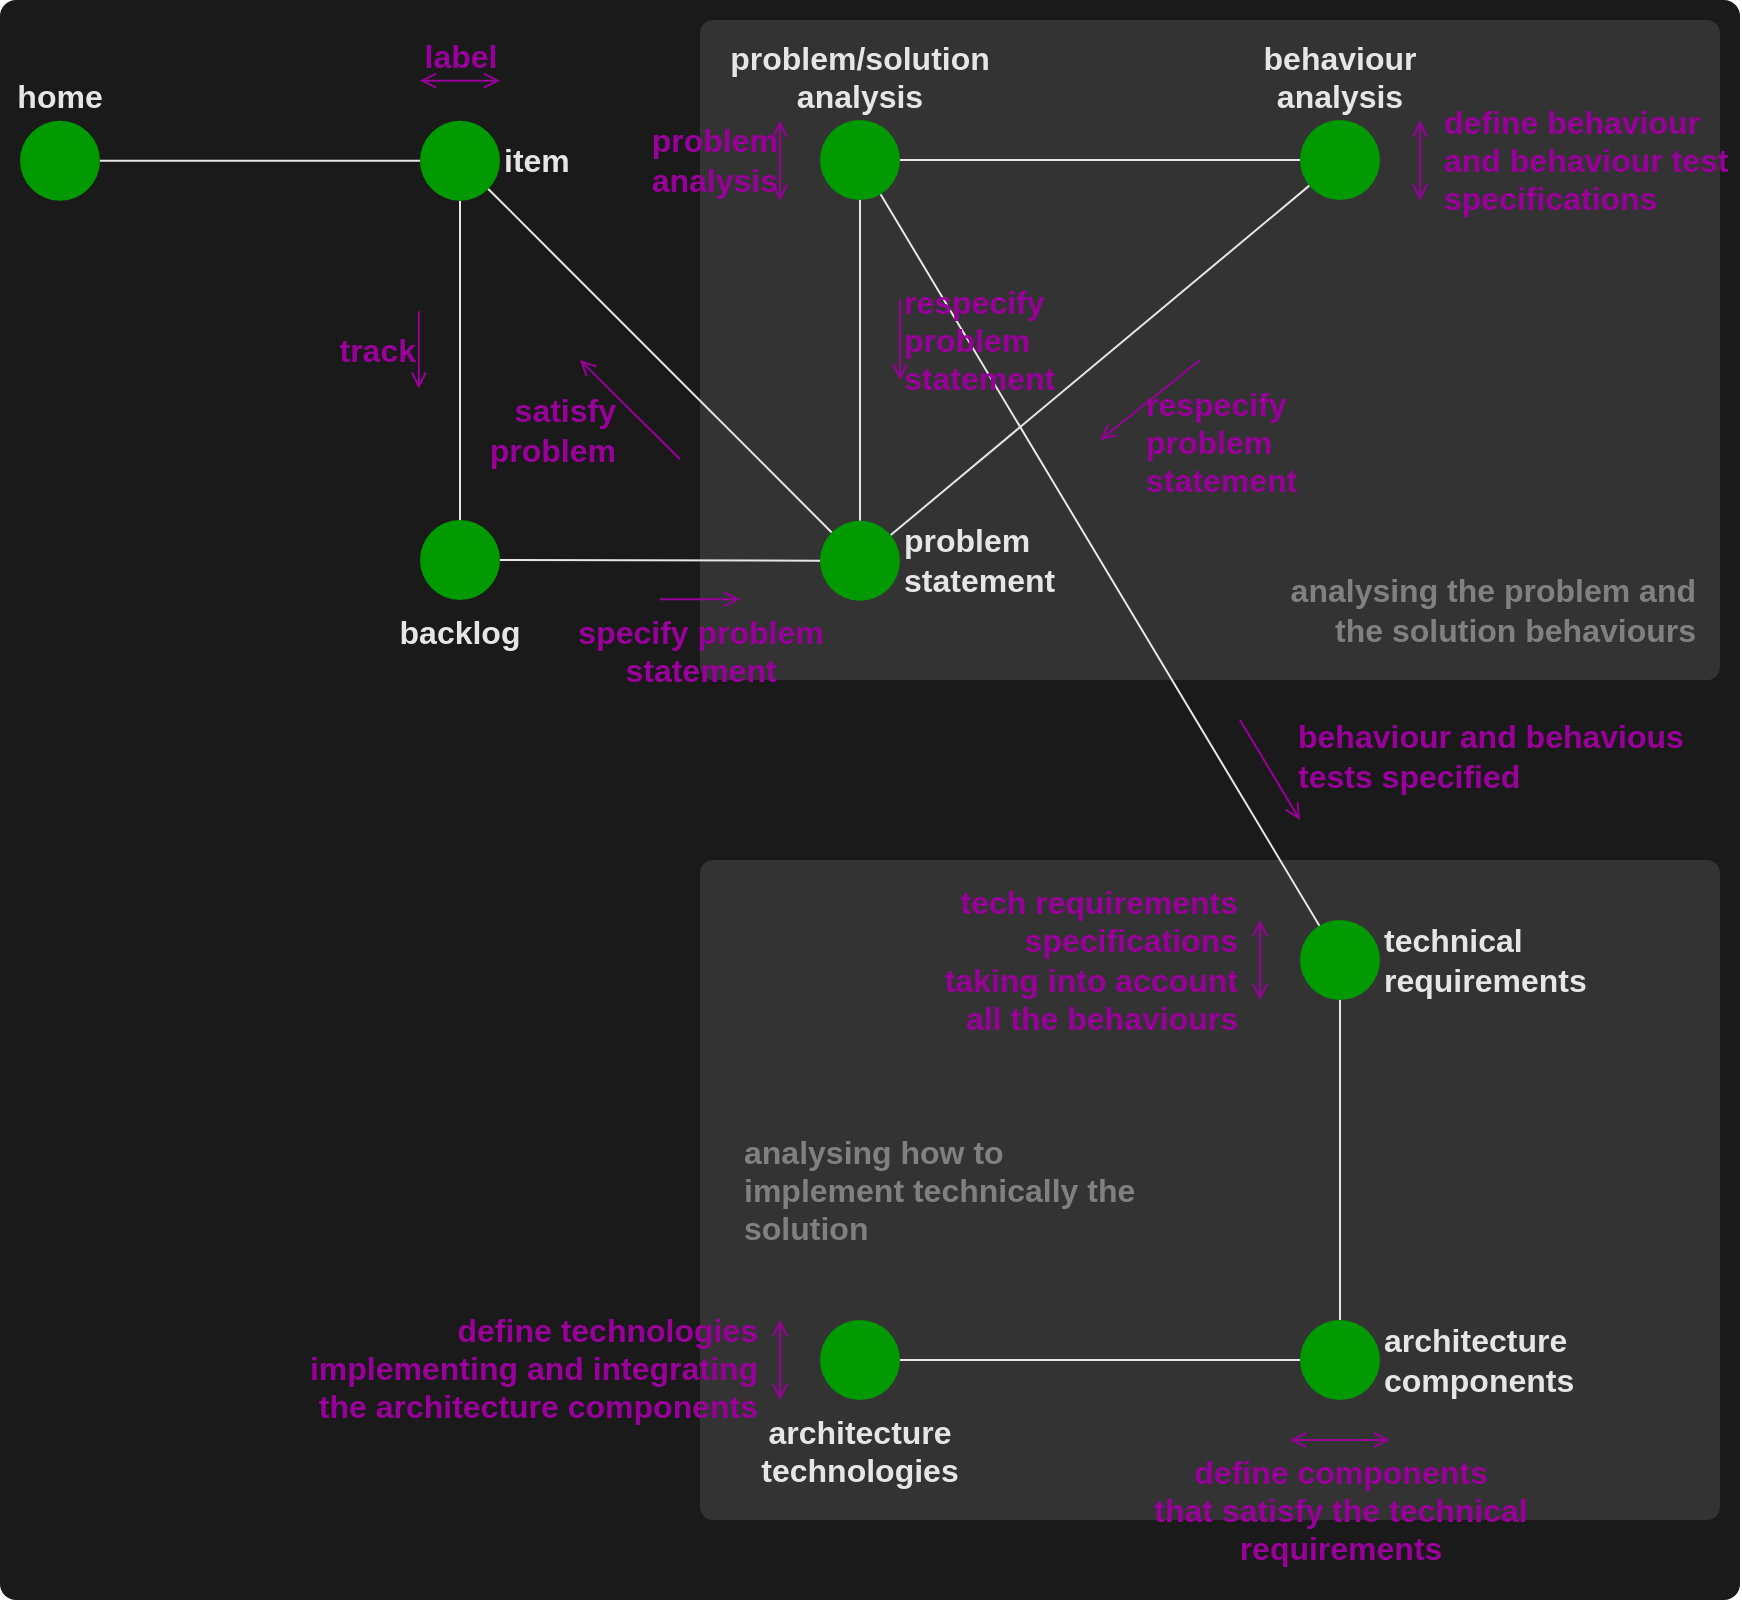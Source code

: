 <mxfile>
    <diagram id="lGy_aRZlCkoorKvYk23n" name="problem-analysis-flow">
        <mxGraphModel dx="4455" dy="5391" grid="1" gridSize="10" guides="1" tooltips="1" connect="1" arrows="1" fold="1" page="1" pageScale="1" pageWidth="3300" pageHeight="4681" math="0" shadow="0">
            <root>
                <mxCell id="0"/>
                <mxCell id="1" parent="0"/>
                <mxCell id="36" value="" style="rounded=1;whiteSpace=wrap;html=1;fontColor=#FFFF00;fillColor=#1A1A1A;strokeColor=none;arcSize=1;fontSize=16;fontStyle=1" parent="1" vertex="1">
                    <mxGeometry x="-130" y="-100" width="870" height="800" as="geometry"/>
                </mxCell>
                <mxCell id="44" value="" style="rounded=1;whiteSpace=wrap;html=1;fontColor=#FFFF00;fillColor=#333333;strokeColor=none;arcSize=2;fontSize=16;fontStyle=1" parent="1" vertex="1">
                    <mxGeometry x="220" y="330" width="510" height="330" as="geometry"/>
                </mxCell>
                <mxCell id="20" value="" style="rounded=1;whiteSpace=wrap;html=1;fontColor=#FFFF00;fillColor=#333333;strokeColor=none;arcSize=2;fontSize=16;fontStyle=1" parent="1" vertex="1">
                    <mxGeometry x="220" y="-90" width="510" height="330" as="geometry"/>
                </mxCell>
                <mxCell id="8" style="edgeStyle=none;html=1;endArrow=none;endFill=0;fontStyle=1;fontSize=16;strokeColor=#E6E6E6;" parent="1" source="2" target="4" edge="1">
                    <mxGeometry relative="1" as="geometry"/>
                </mxCell>
                <mxCell id="2" value="&lt;span style=&quot;font-size: 16px;&quot;&gt;home&lt;/span&gt;" style="ellipse;whiteSpace=wrap;html=1;aspect=fixed;strokeColor=none;fillColor=#009900;verticalAlign=bottom;labelPosition=center;verticalLabelPosition=top;align=center;fontSize=16;fontStyle=1;fontColor=#E6E6E6;" parent="1" vertex="1">
                    <mxGeometry x="-120" y="-39.66" width="40" height="40" as="geometry"/>
                </mxCell>
                <mxCell id="9" style="edgeStyle=none;html=1;endArrow=none;endFill=0;fontStyle=1;fontSize=16;strokeColor=#E6E6E6;" parent="1" source="4" target="29" edge="1">
                    <mxGeometry relative="1" as="geometry"/>
                </mxCell>
                <mxCell id="4" value="&lt;span style=&quot;font-size: 16px;&quot;&gt;item&lt;/span&gt;" style="ellipse;whiteSpace=wrap;html=1;aspect=fixed;strokeColor=none;fillColor=#009900;verticalAlign=middle;labelPosition=right;verticalLabelPosition=middle;align=left;fontSize=16;fontStyle=1;fontColor=#E6E6E6;" parent="1" vertex="1">
                    <mxGeometry x="80" y="-39.66" width="40" height="40" as="geometry"/>
                </mxCell>
                <mxCell id="10" style="edgeStyle=none;html=1;endArrow=none;endFill=0;fontStyle=1;fontSize=16;strokeColor=#E6E6E6;" parent="1" source="5" target="6" edge="1">
                    <mxGeometry relative="1" as="geometry"/>
                </mxCell>
                <mxCell id="15" style="edgeStyle=none;html=1;endArrow=none;endFill=0;fontStyle=1;fontSize=16;strokeColor=#E6E6E6;" parent="1" source="6" target="13" edge="1">
                    <mxGeometry relative="1" as="geometry"/>
                </mxCell>
                <mxCell id="34" style="edgeStyle=none;html=1;startArrow=none;startFill=0;endArrow=none;endFill=0;fontSize=16;fontStyle=1;strokeColor=#E6E6E6;" parent="1" source="5" target="4" edge="1">
                    <mxGeometry relative="1" as="geometry"/>
                </mxCell>
                <mxCell id="5" value="&lt;span style=&quot;font-size: 16px;&quot;&gt;problem&lt;br style=&quot;font-size: 16px;&quot;&gt;statement&lt;br style=&quot;font-size: 16px;&quot;&gt;&lt;/span&gt;" style="ellipse;whiteSpace=wrap;html=1;aspect=fixed;strokeColor=none;fillColor=#009900;verticalAlign=middle;labelPosition=right;verticalLabelPosition=middle;align=left;fontSize=16;fontStyle=1;fontColor=#E6E6E6;" parent="1" vertex="1">
                    <mxGeometry x="280" y="160.35" width="40" height="40" as="geometry"/>
                </mxCell>
                <mxCell id="11" style="edgeStyle=none;html=1;endArrow=none;endFill=0;fontStyle=1;fontSize=16;strokeColor=#E6E6E6;" parent="1" source="6" target="7" edge="1">
                    <mxGeometry relative="1" as="geometry"/>
                </mxCell>
                <mxCell id="6" value="&lt;span style=&quot;font-size: 16px;&quot;&gt;problem/solution&lt;br style=&quot;font-size: 16px;&quot;&gt;analysis&lt;br style=&quot;font-size: 16px;&quot;&gt;&lt;/span&gt;" style="ellipse;whiteSpace=wrap;html=1;aspect=fixed;strokeColor=none;fillColor=#009900;verticalAlign=bottom;labelPosition=center;verticalLabelPosition=top;align=center;fontSize=16;fontStyle=1;fontColor=#E6E6E6;" parent="1" vertex="1">
                    <mxGeometry x="280" y="-40" width="40" height="40" as="geometry"/>
                </mxCell>
                <mxCell id="12" style="edgeStyle=none;html=1;endArrow=none;endFill=0;fontStyle=1;fontSize=16;strokeColor=#E6E6E6;" parent="1" source="7" target="5" edge="1">
                    <mxGeometry relative="1" as="geometry"/>
                </mxCell>
                <mxCell id="7" value="&lt;span style=&quot;font-size: 16px;&quot;&gt;behaviour&lt;br style=&quot;font-size: 16px;&quot;&gt;analysis&lt;br style=&quot;font-size: 16px;&quot;&gt;&lt;/span&gt;" style="ellipse;whiteSpace=wrap;html=1;aspect=fixed;strokeColor=none;fillColor=#009900;verticalAlign=bottom;labelPosition=center;verticalLabelPosition=top;align=center;fontSize=16;fontStyle=1;fontColor=#E6E6E6;" parent="1" vertex="1">
                    <mxGeometry x="520" y="-40" width="40" height="40" as="geometry"/>
                </mxCell>
                <mxCell id="39" style="edgeStyle=none;html=1;endArrow=none;endFill=0;strokeColor=#E6E6E6;" parent="1" source="13" target="38" edge="1">
                    <mxGeometry relative="1" as="geometry"/>
                </mxCell>
                <mxCell id="13" value="&lt;span style=&quot;font-size: 16px&quot;&gt;technical requirements&lt;br style=&quot;font-size: 16px&quot;&gt;&lt;/span&gt;" style="ellipse;whiteSpace=wrap;html=1;aspect=fixed;strokeColor=none;fillColor=#009900;verticalAlign=middle;labelPosition=right;verticalLabelPosition=middle;align=left;fontSize=16;fontStyle=1;fontColor=#E6E6E6;" parent="1" vertex="1">
                    <mxGeometry x="520" y="360" width="40" height="40" as="geometry"/>
                </mxCell>
                <mxCell id="18" value="label" style="endArrow=open;html=1;endFill=0;verticalAlign=bottom;labelBackgroundColor=none;fontColor=#990099;strokeColor=#990099;startArrow=open;startFill=0;fontStyle=1;labelPosition=center;verticalLabelPosition=top;align=center;fontSize=16;" parent="1" edge="1">
                    <mxGeometry width="50" height="50" relative="1" as="geometry">
                        <mxPoint x="80" y="-59.66" as="sourcePoint"/>
                        <mxPoint x="120" y="-59.66" as="targetPoint"/>
                    </mxGeometry>
                </mxCell>
                <mxCell id="19" value="track" style="endArrow=open;html=1;endFill=0;verticalAlign=middle;labelBackgroundColor=none;fontColor=#990099;strokeColor=#990099;fontStyle=1;labelPosition=left;verticalLabelPosition=middle;align=right;fontSize=16;" parent="1" edge="1">
                    <mxGeometry width="50" height="50" relative="1" as="geometry">
                        <mxPoint x="79.43" y="55.63" as="sourcePoint"/>
                        <mxPoint x="79.43" y="94.37" as="targetPoint"/>
                    </mxGeometry>
                </mxCell>
                <mxCell id="22" value="analysing the problem and the solution behaviours" style="text;html=1;strokeColor=none;fillColor=none;align=right;verticalAlign=middle;whiteSpace=wrap;rounded=0;dashed=1;fontColor=#808080;rotation=0;fontSize=16;fontStyle=1" parent="1" vertex="1">
                    <mxGeometry x="510" y="180" width="210" height="50" as="geometry"/>
                </mxCell>
                <mxCell id="23" value="specify&amp;nbsp;problem&lt;br style=&quot;font-size: 16px;&quot;&gt;statement" style="endArrow=open;html=1;endFill=0;verticalAlign=top;labelBackgroundColor=none;fontColor=#990099;strokeColor=#990099;startArrow=none;startFill=0;labelPosition=center;verticalLabelPosition=bottom;align=center;fontStyle=1;fontSize=16;" parent="1" edge="1">
                    <mxGeometry width="50" height="50" relative="1" as="geometry">
                        <mxPoint x="200" y="199.66" as="sourcePoint"/>
                        <mxPoint x="240" y="199.66" as="targetPoint"/>
                    </mxGeometry>
                </mxCell>
                <mxCell id="24" value="problem&lt;br style=&quot;font-size: 16px;&quot;&gt;analysis" style="endArrow=open;html=1;endFill=0;verticalAlign=middle;labelBackgroundColor=none;fontColor=#990099;strokeColor=#990099;labelPosition=left;verticalLabelPosition=middle;align=right;fontStyle=1;fontSize=16;startArrow=open;startFill=0;" parent="1" edge="1">
                    <mxGeometry width="50" height="50" relative="1" as="geometry">
                        <mxPoint x="260" y="0.34" as="sourcePoint"/>
                        <mxPoint x="260" y="-39.66" as="targetPoint"/>
                    </mxGeometry>
                </mxCell>
                <mxCell id="25" value="define behaviour&lt;br style=&quot;font-size: 16px;&quot;&gt;and behaviour test&lt;br style=&quot;font-size: 16px;&quot;&gt;specifications" style="endArrow=open;html=1;endFill=0;verticalAlign=middle;labelBackgroundColor=none;fontColor=#990099;strokeColor=#990099;fontStyle=1;labelPosition=right;verticalLabelPosition=middle;align=left;startArrow=open;startFill=0;fontSize=16;" parent="1" edge="1">
                    <mxGeometry y="10" width="50" height="50" relative="1" as="geometry">
                        <mxPoint x="580" y="-39.72" as="sourcePoint"/>
                        <mxPoint x="580" y="0.28" as="targetPoint"/>
                        <mxPoint as="offset"/>
                    </mxGeometry>
                </mxCell>
                <mxCell id="26" value="respecify&lt;br style=&quot;font-size: 16px;&quot;&gt;problem&amp;nbsp;&lt;br style=&quot;font-size: 16px;&quot;&gt;statement" style="endArrow=none;html=1;endFill=0;verticalAlign=middle;labelBackgroundColor=none;fontColor=#990099;strokeColor=#990099;labelPosition=right;verticalLabelPosition=middle;align=left;startArrow=open;startFill=0;fontStyle=1;fontSize=16;" parent="1" edge="1">
                    <mxGeometry width="50" height="50" relative="1" as="geometry">
                        <mxPoint x="320" y="90" as="sourcePoint"/>
                        <mxPoint x="320" y="50" as="targetPoint"/>
                    </mxGeometry>
                </mxCell>
                <mxCell id="27" value="respecify&lt;br style=&quot;font-size: 16px;&quot;&gt;problem&amp;nbsp;&lt;br style=&quot;font-size: 16px;&quot;&gt;statement" style="endArrow=none;html=1;endFill=0;verticalAlign=middle;labelBackgroundColor=none;fontColor=#990099;strokeColor=#990099;labelPosition=right;verticalLabelPosition=middle;align=left;startArrow=open;startFill=0;fontStyle=1;fontSize=16;" parent="1" edge="1">
                    <mxGeometry x="-0.5" y="-14" width="50" height="50" relative="1" as="geometry">
                        <mxPoint x="420" y="120" as="sourcePoint"/>
                        <mxPoint x="470" y="80" as="targetPoint"/>
                        <mxPoint as="offset"/>
                    </mxGeometry>
                </mxCell>
                <mxCell id="28" value="behaviour and behavious&lt;br style=&quot;font-size: 16px;&quot;&gt;tests specified" style="endArrow=none;html=1;endFill=0;verticalAlign=middle;labelBackgroundColor=none;fontColor=#990099;strokeColor=#990099;labelPosition=right;verticalLabelPosition=middle;align=left;startArrow=open;startFill=0;fontStyle=1;fontSize=16;" parent="1" edge="1">
                    <mxGeometry y="-14" width="50" height="50" relative="1" as="geometry">
                        <mxPoint x="520" y="310" as="sourcePoint"/>
                        <mxPoint x="490" y="260" as="targetPoint"/>
                        <mxPoint as="offset"/>
                    </mxGeometry>
                </mxCell>
                <mxCell id="30" style="edgeStyle=none;html=1;endArrow=none;endFill=0;fontSize=16;fontStyle=1;strokeColor=#E6E6E6;" parent="1" source="29" target="5" edge="1">
                    <mxGeometry relative="1" as="geometry"/>
                </mxCell>
                <mxCell id="29" value="&lt;span style=&quot;font-size: 16px;&quot;&gt;backlog&lt;/span&gt;" style="ellipse;whiteSpace=wrap;html=1;aspect=fixed;strokeColor=none;fillColor=#009900;verticalAlign=top;labelPosition=center;verticalLabelPosition=bottom;align=center;fontSize=16;fontStyle=1;fontColor=#E6E6E6;" parent="1" vertex="1">
                    <mxGeometry x="80" y="160" width="40" height="40" as="geometry"/>
                </mxCell>
                <mxCell id="35" value="satisfy&lt;br style=&quot;font-size: 16px;&quot;&gt;problem" style="endArrow=none;html=1;endFill=0;verticalAlign=middle;labelBackgroundColor=none;fontColor=#990099;strokeColor=#990099;labelPosition=left;verticalLabelPosition=middle;align=right;startArrow=open;startFill=0;fontStyle=1;fontSize=16;" parent="1" edge="1">
                    <mxGeometry x="0.077" y="-11" width="50" height="50" relative="1" as="geometry">
                        <mxPoint x="160" y="80" as="sourcePoint"/>
                        <mxPoint x="210" y="129.66" as="targetPoint"/>
                        <mxPoint as="offset"/>
                    </mxGeometry>
                </mxCell>
                <mxCell id="37" value="tech requirements&lt;br&gt;specifications&lt;br&gt;taking into account&lt;br&gt;all the behaviours" style="endArrow=open;html=1;endFill=0;verticalAlign=middle;labelBackgroundColor=none;fontColor=#990099;strokeColor=#990099;fontStyle=1;labelPosition=left;verticalLabelPosition=middle;align=right;startArrow=open;startFill=0;fontSize=16;" parent="1" edge="1">
                    <mxGeometry y="-10" width="50" height="50" relative="1" as="geometry">
                        <mxPoint x="500" y="360.0" as="sourcePoint"/>
                        <mxPoint x="500" y="400.0" as="targetPoint"/>
                        <mxPoint as="offset"/>
                    </mxGeometry>
                </mxCell>
                <mxCell id="42" style="edgeStyle=none;html=1;endArrow=none;endFill=0;strokeColor=#E6E6E6;" parent="1" source="38" target="41" edge="1">
                    <mxGeometry relative="1" as="geometry"/>
                </mxCell>
                <mxCell id="38" value="&lt;span style=&quot;font-size: 16px&quot;&gt;architecture&lt;br&gt;components&lt;br style=&quot;font-size: 16px&quot;&gt;&lt;/span&gt;" style="ellipse;whiteSpace=wrap;html=1;aspect=fixed;strokeColor=none;fillColor=#009900;verticalAlign=middle;labelPosition=right;verticalLabelPosition=middle;align=left;fontSize=16;fontStyle=1;fontColor=#E6E6E6;" parent="1" vertex="1">
                    <mxGeometry x="520" y="560" width="40" height="40" as="geometry"/>
                </mxCell>
                <mxCell id="40" value="define components&lt;br&gt;that satisfy the technical&lt;br&gt;requirements" style="endArrow=open;html=1;endFill=0;verticalAlign=top;labelBackgroundColor=none;fontColor=#990099;strokeColor=#990099;fontStyle=1;labelPosition=left;verticalLabelPosition=middle;align=center;startArrow=open;startFill=0;fontSize=16;" parent="1" edge="1">
                    <mxGeometry width="50" height="50" relative="1" as="geometry">
                        <mxPoint x="565" y="620.0" as="sourcePoint"/>
                        <mxPoint x="515" y="620" as="targetPoint"/>
                        <mxPoint as="offset"/>
                    </mxGeometry>
                </mxCell>
                <mxCell id="41" value="&lt;span style=&quot;font-size: 16px&quot;&gt;architecture&lt;br&gt;technologies&lt;br style=&quot;font-size: 16px&quot;&gt;&lt;/span&gt;" style="ellipse;whiteSpace=wrap;html=1;aspect=fixed;strokeColor=none;fillColor=#009900;verticalAlign=top;labelPosition=center;verticalLabelPosition=bottom;align=center;fontSize=16;fontStyle=1;fontColor=#E6E6E6;" parent="1" vertex="1">
                    <mxGeometry x="280" y="560" width="40" height="40" as="geometry"/>
                </mxCell>
                <mxCell id="43" value="define technologies&lt;br&gt;implementing and integrating&lt;br&gt;the architecture components" style="endArrow=open;html=1;endFill=0;verticalAlign=middle;labelBackgroundColor=none;fontColor=#990099;strokeColor=#990099;fontStyle=1;labelPosition=left;verticalLabelPosition=middle;align=right;startArrow=open;startFill=0;fontSize=16;" parent="1" edge="1">
                    <mxGeometry x="-0.21" y="10" width="50" height="50" relative="1" as="geometry">
                        <mxPoint x="260" y="600.0" as="sourcePoint"/>
                        <mxPoint x="260" y="560" as="targetPoint"/>
                        <mxPoint as="offset"/>
                    </mxGeometry>
                </mxCell>
                <mxCell id="45" value="analysing how to implement technically the solution" style="text;html=1;strokeColor=none;fillColor=none;align=left;verticalAlign=middle;whiteSpace=wrap;rounded=0;dashed=1;fontColor=#808080;rotation=0;fontSize=16;fontStyle=1" parent="1" vertex="1">
                    <mxGeometry x="240" y="470" width="210" height="50" as="geometry"/>
                </mxCell>
            </root>
        </mxGraphModel>
    </diagram>
</mxfile>